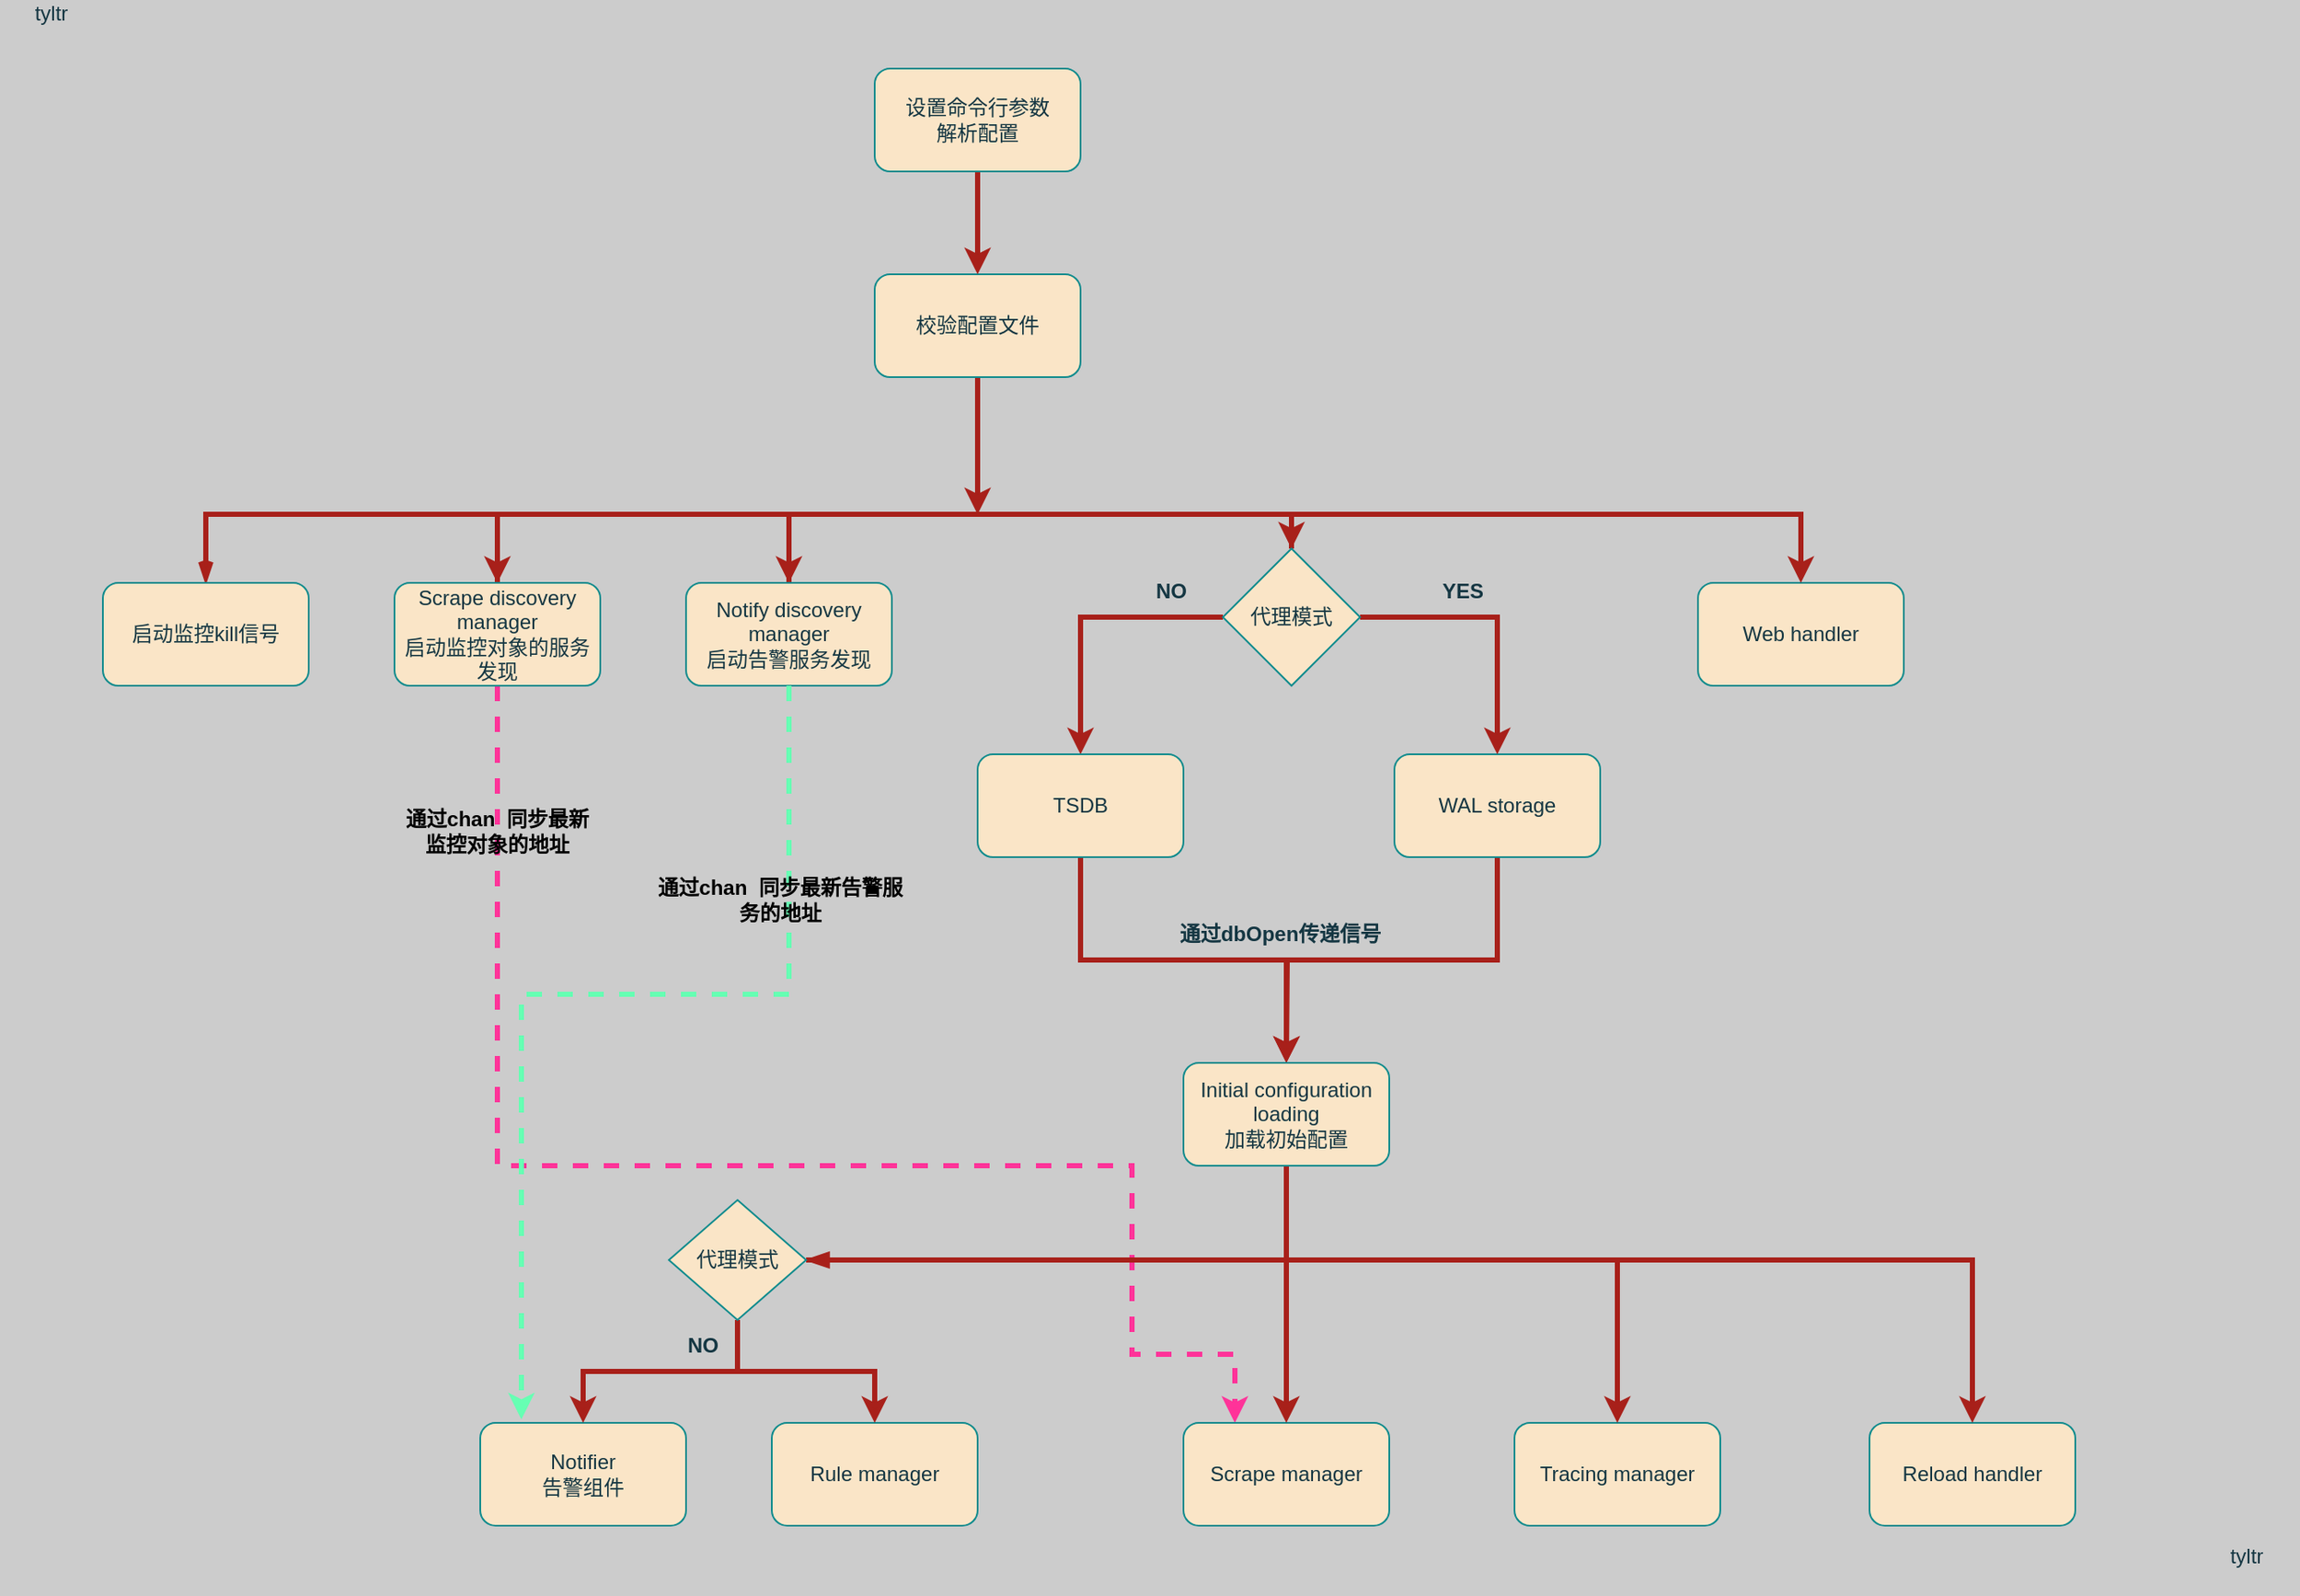 <mxfile version="23.1.5" type="device">
  <diagram name="第 1 页" id="pyD3vghstRLxRCncwUWH">
    <mxGraphModel dx="1434" dy="1938" grid="1" gridSize="10" guides="1" tooltips="1" connect="1" arrows="1" fold="1" page="1" pageScale="1" pageWidth="827" pageHeight="1169" background="#CCCCCC" math="0" shadow="0">
      <root>
        <mxCell id="0" />
        <mxCell id="1" parent="0" />
        <mxCell id="jQf6ZwEHjVYbVm3GbVBc-31" style="edgeStyle=orthogonalEdgeStyle;rounded=0;orthogonalLoop=1;jettySize=auto;html=1;exitX=0.5;exitY=1;exitDx=0;exitDy=0;strokeColor=#A8201A;align=center;verticalAlign=middle;fontFamily=Helvetica;fontSize=11;fontColor=#143642;labelBackgroundColor=default;endArrow=classic;fillColor=#FAE5C7;strokeWidth=3;" edge="1" parent="1" source="UFW-9TF6IpXk0PB1q6sR-1">
          <mxGeometry relative="1" as="geometry">
            <mxPoint x="680" y="280" as="targetPoint" />
          </mxGeometry>
        </mxCell>
        <mxCell id="UFW-9TF6IpXk0PB1q6sR-1" value="校验配置文件" style="rounded=1;whiteSpace=wrap;html=1;labelBackgroundColor=none;fillColor=#FAE5C7;strokeColor=#0F8B8D;fontColor=#143642;" parent="1" vertex="1">
          <mxGeometry x="620" y="140" width="120" height="60" as="geometry" />
        </mxCell>
        <mxCell id="UFW-9TF6IpXk0PB1q6sR-31" style="edgeStyle=orthogonalEdgeStyle;rounded=0;orthogonalLoop=1;jettySize=auto;html=1;exitX=0.5;exitY=0;exitDx=0;exitDy=0;entryX=0.5;entryY=0;entryDx=0;entryDy=0;startArrow=openThin;startFill=0;labelBackgroundColor=none;strokeColor=#A8201A;fontColor=default;strokeWidth=3;" parent="1" source="UFW-9TF6IpXk0PB1q6sR-2" target="UFW-9TF6IpXk0PB1q6sR-4" edge="1">
          <mxGeometry relative="1" as="geometry">
            <Array as="points">
              <mxPoint x="230" y="280" />
              <mxPoint x="400" y="280" />
            </Array>
          </mxGeometry>
        </mxCell>
        <mxCell id="UFW-9TF6IpXk0PB1q6sR-2" value="启动监控kill信号" style="rounded=1;whiteSpace=wrap;html=1;labelBackgroundColor=none;fillColor=#FAE5C7;strokeColor=#0F8B8D;fontColor=#143642;" parent="1" vertex="1">
          <mxGeometry x="170" y="320" width="120" height="60" as="geometry" />
        </mxCell>
        <mxCell id="UFW-9TF6IpXk0PB1q6sR-32" style="edgeStyle=orthogonalEdgeStyle;rounded=0;orthogonalLoop=1;jettySize=auto;html=1;exitX=0.5;exitY=0;exitDx=0;exitDy=0;entryX=0.5;entryY=0;entryDx=0;entryDy=0;labelBackgroundColor=none;strokeColor=#A8201A;fontColor=default;strokeWidth=3;" parent="1" source="UFW-9TF6IpXk0PB1q6sR-4" target="UFW-9TF6IpXk0PB1q6sR-5" edge="1">
          <mxGeometry relative="1" as="geometry">
            <Array as="points">
              <mxPoint x="400" y="280" />
              <mxPoint x="570" y="280" />
            </Array>
          </mxGeometry>
        </mxCell>
        <mxCell id="jQf6ZwEHjVYbVm3GbVBc-36" style="edgeStyle=orthogonalEdgeStyle;rounded=0;orthogonalLoop=1;jettySize=auto;html=1;exitX=0.5;exitY=1;exitDx=0;exitDy=0;entryX=0.25;entryY=0;entryDx=0;entryDy=0;strokeColor=#FF3399;align=center;verticalAlign=middle;fontFamily=Helvetica;fontSize=11;fontColor=#143642;labelBackgroundColor=default;endArrow=classic;fillColor=#FAE5C7;dashed=1;strokeWidth=3;" edge="1" parent="1" source="UFW-9TF6IpXk0PB1q6sR-4" target="UFW-9TF6IpXk0PB1q6sR-7">
          <mxGeometry relative="1" as="geometry">
            <Array as="points">
              <mxPoint x="400" y="660" />
              <mxPoint x="770" y="660" />
              <mxPoint x="770" y="770" />
              <mxPoint x="830" y="770" />
            </Array>
          </mxGeometry>
        </mxCell>
        <mxCell id="UFW-9TF6IpXk0PB1q6sR-4" value="Scrape discovery manager&lt;br&gt;启动监控对象的服务发现" style="rounded=1;whiteSpace=wrap;html=1;labelBackgroundColor=none;fillColor=#FAE5C7;strokeColor=#0F8B8D;fontColor=#143642;" parent="1" vertex="1">
          <mxGeometry x="340" y="320" width="120" height="60" as="geometry" />
        </mxCell>
        <mxCell id="jQf6ZwEHjVYbVm3GbVBc-30" style="edgeStyle=orthogonalEdgeStyle;rounded=0;orthogonalLoop=1;jettySize=auto;html=1;exitX=0.5;exitY=0;exitDx=0;exitDy=0;entryX=0.5;entryY=0;entryDx=0;entryDy=0;strokeColor=#A8201A;align=center;verticalAlign=middle;fontFamily=Helvetica;fontSize=11;fontColor=#143642;labelBackgroundColor=default;endArrow=classic;fillColor=#FAE5C7;strokeWidth=3;" edge="1" parent="1" source="UFW-9TF6IpXk0PB1q6sR-5" target="UFW-9TF6IpXk0PB1q6sR-15">
          <mxGeometry relative="1" as="geometry" />
        </mxCell>
        <mxCell id="UFW-9TF6IpXk0PB1q6sR-5" value="Notify discovery manager&lt;br&gt;启动告警服务发现" style="rounded=1;whiteSpace=wrap;html=1;labelBackgroundColor=none;fillColor=#FAE5C7;strokeColor=#0F8B8D;fontColor=#143642;" parent="1" vertex="1">
          <mxGeometry x="510" y="320" width="120" height="60" as="geometry" />
        </mxCell>
        <mxCell id="UFW-9TF6IpXk0PB1q6sR-7" value="Scrape manager" style="rounded=1;whiteSpace=wrap;html=1;labelBackgroundColor=none;fillColor=#FAE5C7;strokeColor=#0F8B8D;fontColor=#143642;" parent="1" vertex="1">
          <mxGeometry x="800" y="810" width="120" height="60" as="geometry" />
        </mxCell>
        <mxCell id="UFW-9TF6IpXk0PB1q6sR-10" value="Notifier&lt;br&gt;告警组件" style="rounded=1;whiteSpace=wrap;html=1;labelBackgroundColor=none;fillColor=#FAE5C7;strokeColor=#0F8B8D;fontColor=#143642;" parent="1" vertex="1">
          <mxGeometry x="390" y="810" width="120" height="60" as="geometry" />
        </mxCell>
        <mxCell id="UFW-9TF6IpXk0PB1q6sR-13" value="Web handler" style="rounded=1;whiteSpace=wrap;html=1;labelBackgroundColor=none;fillColor=#FAE5C7;strokeColor=#0F8B8D;fontColor=#143642;" parent="1" vertex="1">
          <mxGeometry x="1100" y="320" width="120" height="60" as="geometry" />
        </mxCell>
        <mxCell id="jQf6ZwEHjVYbVm3GbVBc-12" style="edgeStyle=orthogonalEdgeStyle;rounded=0;orthogonalLoop=1;jettySize=auto;html=1;exitX=0.5;exitY=1;exitDx=0;exitDy=0;strokeColor=#A8201A;align=center;verticalAlign=middle;fontFamily=Helvetica;fontSize=11;fontColor=#143642;labelBackgroundColor=default;endArrow=classic;fillColor=#FAE5C7;strokeWidth=3;" edge="1" parent="1" source="UFW-9TF6IpXk0PB1q6sR-14">
          <mxGeometry relative="1" as="geometry">
            <mxPoint x="860" y="600" as="targetPoint" />
          </mxGeometry>
        </mxCell>
        <mxCell id="UFW-9TF6IpXk0PB1q6sR-14" value="WAL storage" style="rounded=1;whiteSpace=wrap;html=1;labelBackgroundColor=none;fillColor=#FAE5C7;strokeColor=#0F8B8D;fontColor=#143642;" parent="1" vertex="1">
          <mxGeometry x="923" y="420" width="120" height="60" as="geometry" />
        </mxCell>
        <mxCell id="jQf6ZwEHjVYbVm3GbVBc-2" style="edgeStyle=orthogonalEdgeStyle;rounded=0;orthogonalLoop=1;jettySize=auto;html=1;exitX=0;exitY=0.5;exitDx=0;exitDy=0;strokeColor=#A8201A;fontColor=#143642;fillColor=#FAE5C7;strokeWidth=3;" edge="1" parent="1" source="UFW-9TF6IpXk0PB1q6sR-15" target="UFW-9TF6IpXk0PB1q6sR-20">
          <mxGeometry relative="1" as="geometry" />
        </mxCell>
        <mxCell id="jQf6ZwEHjVYbVm3GbVBc-3" style="edgeStyle=orthogonalEdgeStyle;rounded=0;orthogonalLoop=1;jettySize=auto;html=1;exitX=1;exitY=0.5;exitDx=0;exitDy=0;strokeColor=#A8201A;align=center;verticalAlign=middle;fontFamily=Helvetica;fontSize=11;fontColor=#143642;labelBackgroundColor=default;endArrow=classic;fillColor=#FAE5C7;strokeWidth=3;" edge="1" parent="1" source="UFW-9TF6IpXk0PB1q6sR-15" target="UFW-9TF6IpXk0PB1q6sR-14">
          <mxGeometry relative="1" as="geometry" />
        </mxCell>
        <mxCell id="jQf6ZwEHjVYbVm3GbVBc-29" style="edgeStyle=orthogonalEdgeStyle;rounded=0;orthogonalLoop=1;jettySize=auto;html=1;exitX=0.5;exitY=0;exitDx=0;exitDy=0;entryX=0.5;entryY=0;entryDx=0;entryDy=0;strokeColor=#A8201A;align=center;verticalAlign=middle;fontFamily=Helvetica;fontSize=11;fontColor=#143642;labelBackgroundColor=default;endArrow=classic;fillColor=#FAE5C7;strokeWidth=3;" edge="1" parent="1" source="UFW-9TF6IpXk0PB1q6sR-15" target="UFW-9TF6IpXk0PB1q6sR-13">
          <mxGeometry relative="1" as="geometry" />
        </mxCell>
        <mxCell id="UFW-9TF6IpXk0PB1q6sR-15" value="代理模式" style="rhombus;whiteSpace=wrap;html=1;labelBackgroundColor=none;fillColor=#FAE5C7;strokeColor=#0F8B8D;fontColor=#143642;" parent="1" vertex="1">
          <mxGeometry x="823" y="300" width="80" height="80" as="geometry" />
        </mxCell>
        <mxCell id="UFW-9TF6IpXk0PB1q6sR-18" value="NO" style="text;html=1;align=center;verticalAlign=middle;whiteSpace=wrap;rounded=0;labelBackgroundColor=none;fontColor=#143642;fontStyle=1" parent="1" vertex="1">
          <mxGeometry x="763" y="310" width="60" height="30" as="geometry" />
        </mxCell>
        <mxCell id="UFW-9TF6IpXk0PB1q6sR-19" value="YES" style="text;html=1;align=center;verticalAlign=middle;whiteSpace=wrap;rounded=0;labelBackgroundColor=none;fontColor=#143642;fontStyle=1" parent="1" vertex="1">
          <mxGeometry x="933" y="310" width="60" height="30" as="geometry" />
        </mxCell>
        <mxCell id="jQf6ZwEHjVYbVm3GbVBc-7" style="edgeStyle=orthogonalEdgeStyle;rounded=0;orthogonalLoop=1;jettySize=auto;html=1;exitX=0.5;exitY=1;exitDx=0;exitDy=0;entryX=0.5;entryY=0;entryDx=0;entryDy=0;strokeColor=#A8201A;align=center;verticalAlign=middle;fontFamily=Helvetica;fontSize=11;fontColor=#143642;labelBackgroundColor=default;endArrow=classic;fillColor=#FAE5C7;strokeWidth=3;" edge="1" parent="1" source="UFW-9TF6IpXk0PB1q6sR-20" target="jQf6ZwEHjVYbVm3GbVBc-4">
          <mxGeometry relative="1" as="geometry" />
        </mxCell>
        <mxCell id="UFW-9TF6IpXk0PB1q6sR-20" value="TSDB" style="rounded=1;whiteSpace=wrap;html=1;labelBackgroundColor=none;fillColor=#FAE5C7;strokeColor=#0F8B8D;fontColor=#143642;" parent="1" vertex="1">
          <mxGeometry x="680" y="420" width="120" height="60" as="geometry" />
        </mxCell>
        <mxCell id="UFW-9TF6IpXk0PB1q6sR-40" value="tyltr&lt;div&gt;&lt;br/&gt;&lt;/div&gt;" style="text;html=1;align=center;verticalAlign=middle;whiteSpace=wrap;rounded=0;labelBackgroundColor=none;fontColor=#143642;" parent="1" vertex="1">
          <mxGeometry x="110" y="-20" width="60" height="30" as="geometry" />
        </mxCell>
        <mxCell id="UFW-9TF6IpXk0PB1q6sR-41" value="tyltr&lt;div&gt;&lt;br/&gt;&lt;/div&gt;" style="text;html=1;align=center;verticalAlign=middle;whiteSpace=wrap;rounded=0;labelBackgroundColor=none;fontColor=#143642;" parent="1" vertex="1">
          <mxGeometry x="1390" y="880" width="60" height="30" as="geometry" />
        </mxCell>
        <mxCell id="jQf6ZwEHjVYbVm3GbVBc-16" style="edgeStyle=orthogonalEdgeStyle;rounded=0;orthogonalLoop=1;jettySize=auto;html=1;exitX=0.5;exitY=1;exitDx=0;exitDy=0;entryX=0.5;entryY=0;entryDx=0;entryDy=0;strokeColor=#A8201A;align=center;verticalAlign=middle;fontFamily=Helvetica;fontSize=11;fontColor=#143642;labelBackgroundColor=default;endArrow=classic;fillColor=#FAE5C7;strokeWidth=3;" edge="1" parent="1" source="jQf6ZwEHjVYbVm3GbVBc-4" target="UFW-9TF6IpXk0PB1q6sR-7">
          <mxGeometry relative="1" as="geometry" />
        </mxCell>
        <mxCell id="jQf6ZwEHjVYbVm3GbVBc-4" value="Initial configuration loading&lt;br&gt;加载初始配置" style="rounded=1;whiteSpace=wrap;html=1;labelBackgroundColor=none;fillColor=#FAE5C7;strokeColor=#0F8B8D;fontColor=#143642;" vertex="1" parent="1">
          <mxGeometry x="800" y="600" width="120" height="60" as="geometry" />
        </mxCell>
        <mxCell id="jQf6ZwEHjVYbVm3GbVBc-11" value="&lt;b&gt;通&lt;span style=&quot;background-color: initial;&quot;&gt;过&lt;/span&gt;dbOpen传递信号&lt;/b&gt;" style="text;html=1;align=center;verticalAlign=middle;whiteSpace=wrap;rounded=0;labelBackgroundColor=none;fontColor=#143642;" vertex="1" parent="1">
          <mxGeometry x="793" y="510" width="127" height="30" as="geometry" />
        </mxCell>
        <mxCell id="jQf6ZwEHjVYbVm3GbVBc-13" value="Tracing manager" style="rounded=1;whiteSpace=wrap;html=1;labelBackgroundColor=none;fillColor=#FAE5C7;strokeColor=#0F8B8D;fontColor=#143642;" vertex="1" parent="1">
          <mxGeometry x="993" y="810" width="120" height="60" as="geometry" />
        </mxCell>
        <mxCell id="jQf6ZwEHjVYbVm3GbVBc-14" value="Rule manager" style="rounded=1;whiteSpace=wrap;html=1;labelBackgroundColor=none;fillColor=#FAE5C7;strokeColor=#0F8B8D;fontColor=#143642;" vertex="1" parent="1">
          <mxGeometry x="560" y="810" width="120" height="60" as="geometry" />
        </mxCell>
        <mxCell id="jQf6ZwEHjVYbVm3GbVBc-15" value="Reload handler" style="rounded=1;whiteSpace=wrap;html=1;labelBackgroundColor=none;fillColor=#FAE5C7;strokeColor=#0F8B8D;fontColor=#143642;" vertex="1" parent="1">
          <mxGeometry x="1200" y="810" width="120" height="60" as="geometry" />
        </mxCell>
        <mxCell id="jQf6ZwEHjVYbVm3GbVBc-18" style="edgeStyle=orthogonalEdgeStyle;rounded=0;orthogonalLoop=1;jettySize=auto;html=1;exitX=0.5;exitY=1;exitDx=0;exitDy=0;entryX=0.5;entryY=0;entryDx=0;entryDy=0;strokeColor=#A8201A;align=center;verticalAlign=middle;fontFamily=Helvetica;fontSize=11;fontColor=#143642;labelBackgroundColor=default;endArrow=classic;fillColor=#FAE5C7;strokeWidth=3;" edge="1" parent="1" source="jQf6ZwEHjVYbVm3GbVBc-17" target="UFW-9TF6IpXk0PB1q6sR-10">
          <mxGeometry relative="1" as="geometry" />
        </mxCell>
        <mxCell id="jQf6ZwEHjVYbVm3GbVBc-19" style="edgeStyle=orthogonalEdgeStyle;rounded=0;orthogonalLoop=1;jettySize=auto;html=1;exitX=0.5;exitY=1;exitDx=0;exitDy=0;entryX=0.5;entryY=0;entryDx=0;entryDy=0;strokeColor=#A8201A;align=center;verticalAlign=middle;fontFamily=Helvetica;fontSize=11;fontColor=#143642;labelBackgroundColor=default;endArrow=classic;fillColor=#FAE5C7;strokeWidth=3;" edge="1" parent="1" source="jQf6ZwEHjVYbVm3GbVBc-17" target="jQf6ZwEHjVYbVm3GbVBc-14">
          <mxGeometry relative="1" as="geometry" />
        </mxCell>
        <mxCell id="jQf6ZwEHjVYbVm3GbVBc-24" style="edgeStyle=orthogonalEdgeStyle;rounded=0;orthogonalLoop=1;jettySize=auto;html=1;exitX=1;exitY=0.5;exitDx=0;exitDy=0;entryX=0.5;entryY=0;entryDx=0;entryDy=0;strokeColor=#A8201A;align=center;verticalAlign=middle;fontFamily=Helvetica;fontSize=11;fontColor=#143642;labelBackgroundColor=default;endArrow=classic;fillColor=#FAE5C7;strokeWidth=3;" edge="1" parent="1" source="jQf6ZwEHjVYbVm3GbVBc-17" target="jQf6ZwEHjVYbVm3GbVBc-13">
          <mxGeometry relative="1" as="geometry" />
        </mxCell>
        <mxCell id="jQf6ZwEHjVYbVm3GbVBc-27" style="edgeStyle=orthogonalEdgeStyle;rounded=0;orthogonalLoop=1;jettySize=auto;html=1;exitX=1;exitY=0.5;exitDx=0;exitDy=0;entryX=0.5;entryY=0;entryDx=0;entryDy=0;strokeColor=#A8201A;align=center;verticalAlign=middle;fontFamily=Helvetica;fontSize=11;fontColor=#143642;labelBackgroundColor=default;endArrow=classic;fillColor=#FAE5C7;startArrow=blockThin;startFill=1;strokeWidth=3;" edge="1" parent="1" source="jQf6ZwEHjVYbVm3GbVBc-17" target="jQf6ZwEHjVYbVm3GbVBc-15">
          <mxGeometry relative="1" as="geometry" />
        </mxCell>
        <mxCell id="jQf6ZwEHjVYbVm3GbVBc-17" value="代理模式" style="rhombus;whiteSpace=wrap;html=1;labelBackgroundColor=none;fillColor=#FAE5C7;strokeColor=#0F8B8D;fontColor=#143642;" vertex="1" parent="1">
          <mxGeometry x="500" y="680" width="80" height="70" as="geometry" />
        </mxCell>
        <mxCell id="jQf6ZwEHjVYbVm3GbVBc-28" value="NO" style="text;html=1;align=center;verticalAlign=middle;whiteSpace=wrap;rounded=0;labelBackgroundColor=none;fontColor=#143642;fontStyle=1" vertex="1" parent="1">
          <mxGeometry x="490" y="750" width="60" height="30" as="geometry" />
        </mxCell>
        <mxCell id="jQf6ZwEHjVYbVm3GbVBc-34" style="edgeStyle=orthogonalEdgeStyle;rounded=0;orthogonalLoop=1;jettySize=auto;html=1;exitX=0.5;exitY=1;exitDx=0;exitDy=0;entryX=0.5;entryY=0;entryDx=0;entryDy=0;strokeColor=#A8201A;align=center;verticalAlign=middle;fontFamily=Helvetica;fontSize=11;fontColor=#143642;labelBackgroundColor=default;endArrow=classic;fillColor=#FAE5C7;strokeWidth=3;" edge="1" parent="1" source="jQf6ZwEHjVYbVm3GbVBc-33" target="UFW-9TF6IpXk0PB1q6sR-1">
          <mxGeometry relative="1" as="geometry" />
        </mxCell>
        <mxCell id="jQf6ZwEHjVYbVm3GbVBc-33" value="设置命令行参数&lt;br&gt;解析配置" style="rounded=1;whiteSpace=wrap;html=1;labelBackgroundColor=none;fillColor=#FAE5C7;strokeColor=#0F8B8D;fontColor=#143642;" vertex="1" parent="1">
          <mxGeometry x="620" y="20" width="120" height="60" as="geometry" />
        </mxCell>
        <mxCell id="jQf6ZwEHjVYbVm3GbVBc-35" style="edgeStyle=orthogonalEdgeStyle;rounded=0;orthogonalLoop=1;jettySize=auto;html=1;exitX=0.5;exitY=1;exitDx=0;exitDy=0;entryX=0.2;entryY=-0.033;entryDx=0;entryDy=0;entryPerimeter=0;strokeColor=#66FFB3;align=center;verticalAlign=middle;fontFamily=Helvetica;fontSize=11;fontColor=#143642;labelBackgroundColor=default;endArrow=classic;fillColor=#008a00;dashed=1;strokeWidth=3;" edge="1" parent="1" source="UFW-9TF6IpXk0PB1q6sR-5" target="UFW-9TF6IpXk0PB1q6sR-10">
          <mxGeometry relative="1" as="geometry">
            <Array as="points">
              <mxPoint x="570" y="560" />
              <mxPoint x="414" y="560" />
            </Array>
          </mxGeometry>
        </mxCell>
        <mxCell id="jQf6ZwEHjVYbVm3GbVBc-37" value="&lt;font&gt;通过chan&amp;nbsp; 同步最新告警服务的地址&lt;/font&gt;" style="text;html=1;align=center;verticalAlign=middle;whiteSpace=wrap;rounded=0;labelBackgroundColor=none;fontColor=#000000;fontStyle=1" vertex="1" parent="1">
          <mxGeometry x="490" y="490" width="150" height="30" as="geometry" />
        </mxCell>
        <mxCell id="jQf6ZwEHjVYbVm3GbVBc-38" value="&lt;b style=&quot;&quot;&gt;&lt;font color=&quot;#000000&quot;&gt;通过chan&amp;nbsp; 同步最新监控对象的地址&lt;/font&gt;&lt;/b&gt;" style="text;html=1;align=center;verticalAlign=middle;whiteSpace=wrap;rounded=0;labelBackgroundColor=none;fontColor=#143642;" vertex="1" parent="1">
          <mxGeometry x="340" y="450" width="120" height="30" as="geometry" />
        </mxCell>
      </root>
    </mxGraphModel>
  </diagram>
</mxfile>
